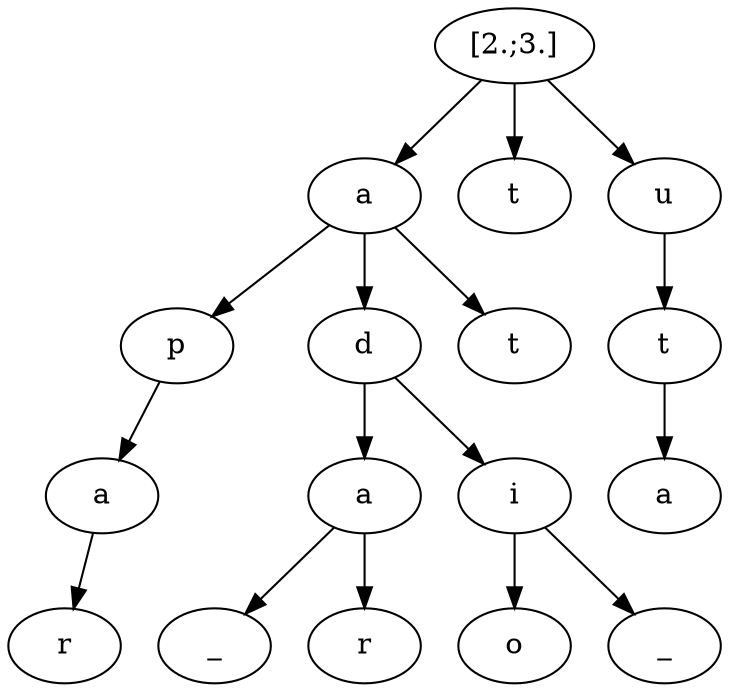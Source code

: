 strict digraph G {
  1 [ label="[2.;3.]" ];
  2 [ label="a" ];
  3 [ label="p" ];
  4 [ label="a" ];
  5 [ label="r" ];
  6 [ label="d" ];
  7 [ label="a" ];
  8 [ label="_" ];
  9 [ label="r" ];
  10 [ label="i" ];
  11 [ label="o" ];
  12 [ label="_" ];
  13 [ label="t" ];
  14 [ label="t" ];
  15 [ label="u" ];
  16 [ label="t" ];
  17 [ label="a" ];
  1 -> 2 [ ];
  2 -> 3 [ ];
  3 -> 4 [ ];
  4 -> 5 [ ];
  2 -> 6 [ ];
  6 -> 7 [ ];
  7 -> 8 [ ];
  7 -> 9 [ ];
  6 -> 10 [ ];
  10 -> 11 [ ];
  10 -> 12 [ ];
  2 -> 13 [ ];
  1 -> 14 [ ];
  1 -> 15 [ ];
  15 -> 16 [ ];
  16 -> 17 [ ];
}
